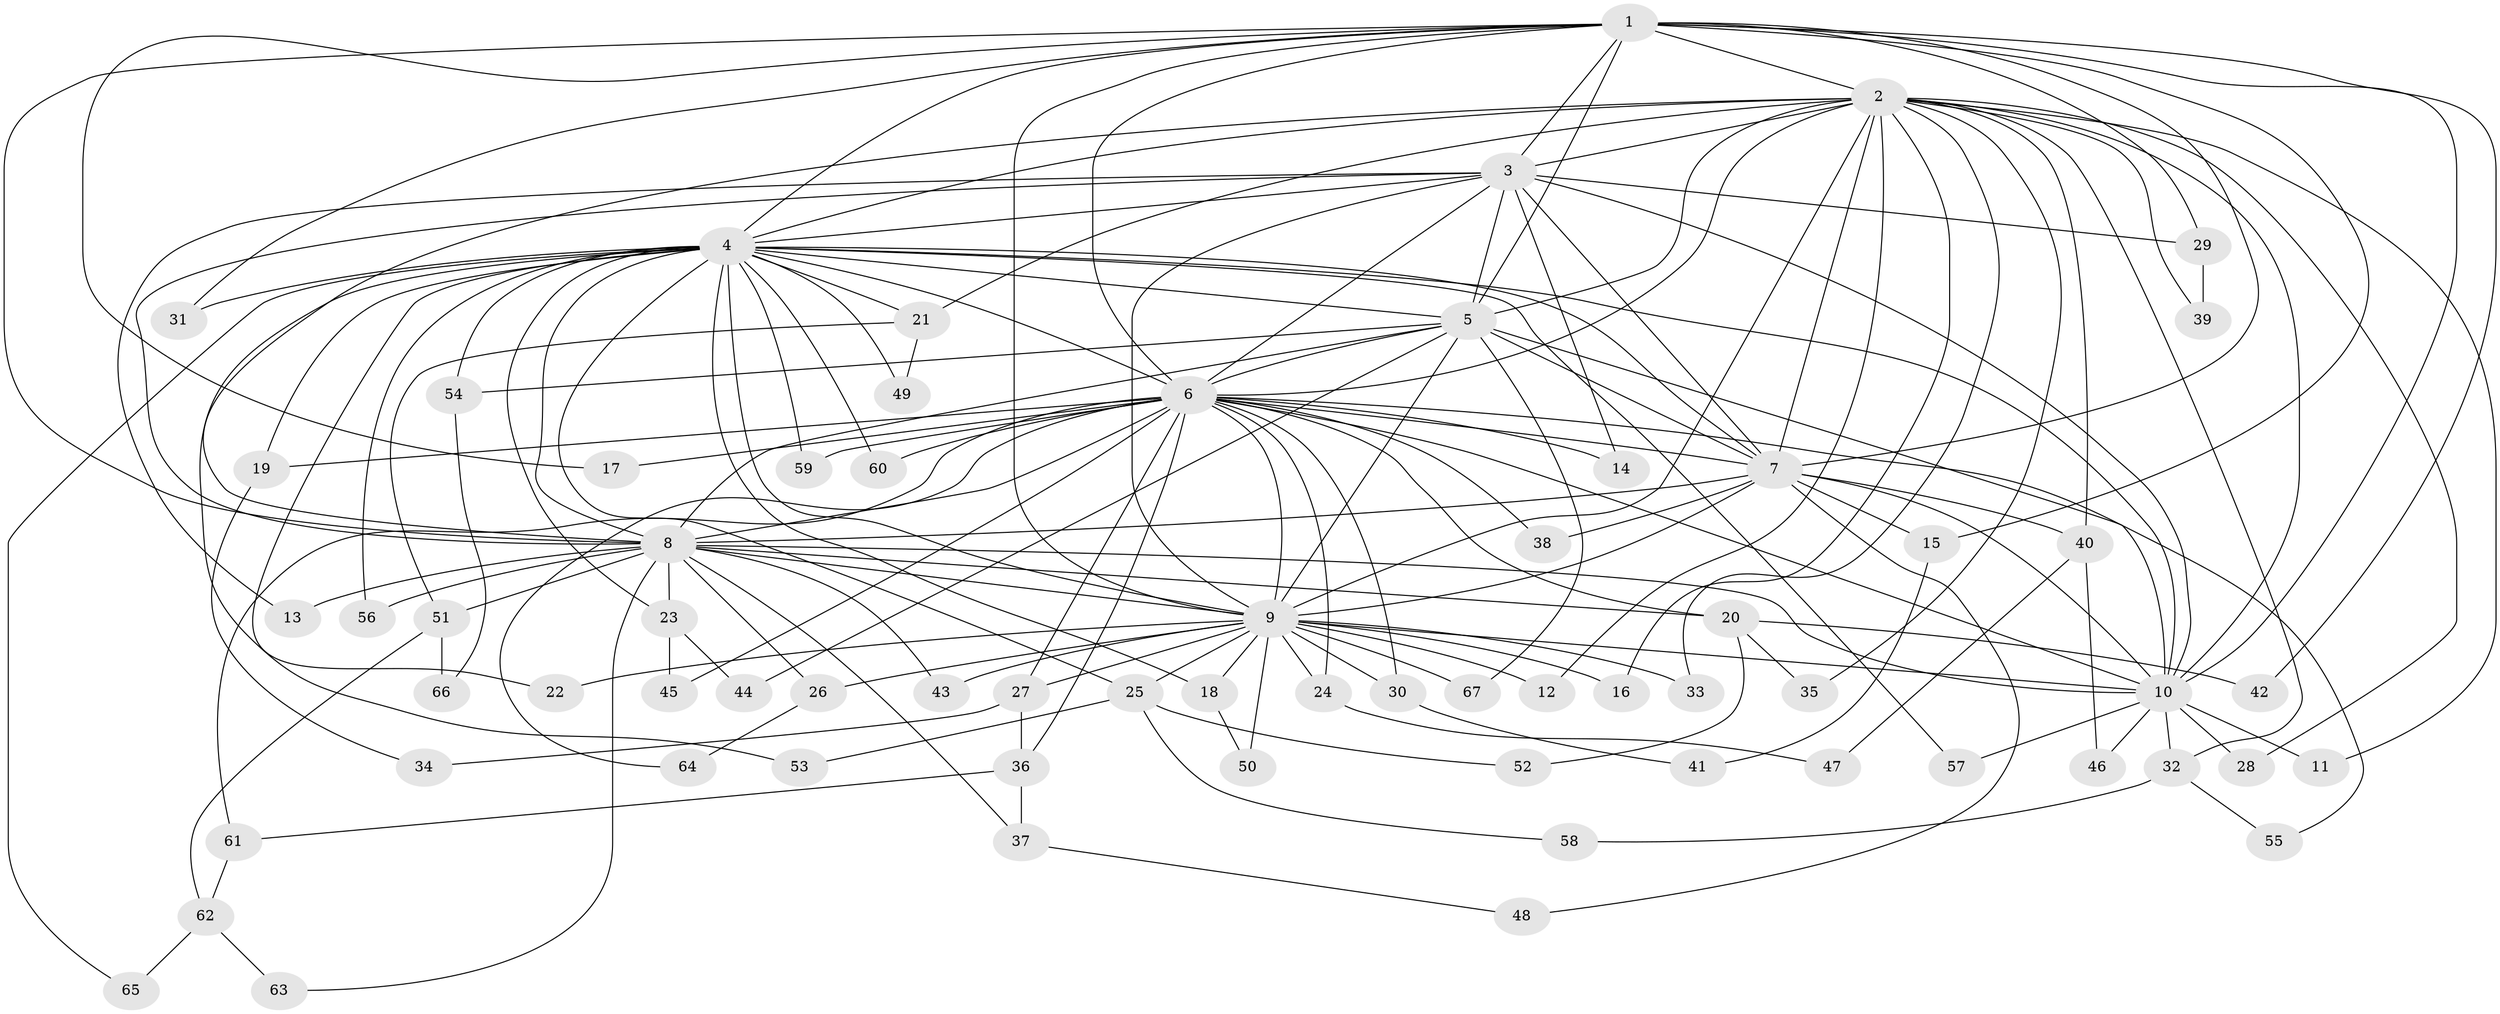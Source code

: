 // coarse degree distribution, {24: 0.02040816326530612, 15: 0.04081632653061224, 22: 0.02040816326530612, 8: 0.02040816326530612, 20: 0.02040816326530612, 10: 0.02040816326530612, 2: 0.46938775510204084, 1: 0.04081632653061224, 3: 0.1836734693877551, 5: 0.061224489795918366, 4: 0.10204081632653061}
// Generated by graph-tools (version 1.1) at 2025/41/03/06/25 10:41:39]
// undirected, 67 vertices, 159 edges
graph export_dot {
graph [start="1"]
  node [color=gray90,style=filled];
  1;
  2;
  3;
  4;
  5;
  6;
  7;
  8;
  9;
  10;
  11;
  12;
  13;
  14;
  15;
  16;
  17;
  18;
  19;
  20;
  21;
  22;
  23;
  24;
  25;
  26;
  27;
  28;
  29;
  30;
  31;
  32;
  33;
  34;
  35;
  36;
  37;
  38;
  39;
  40;
  41;
  42;
  43;
  44;
  45;
  46;
  47;
  48;
  49;
  50;
  51;
  52;
  53;
  54;
  55;
  56;
  57;
  58;
  59;
  60;
  61;
  62;
  63;
  64;
  65;
  66;
  67;
  1 -- 2;
  1 -- 3;
  1 -- 4;
  1 -- 5;
  1 -- 6;
  1 -- 7;
  1 -- 8;
  1 -- 9;
  1 -- 10;
  1 -- 15;
  1 -- 17;
  1 -- 29;
  1 -- 31;
  1 -- 42;
  2 -- 3;
  2 -- 4;
  2 -- 5;
  2 -- 6;
  2 -- 7;
  2 -- 8;
  2 -- 9;
  2 -- 10;
  2 -- 11;
  2 -- 12;
  2 -- 16;
  2 -- 21;
  2 -- 28;
  2 -- 32;
  2 -- 33;
  2 -- 35;
  2 -- 39;
  2 -- 40;
  3 -- 4;
  3 -- 5;
  3 -- 6;
  3 -- 7;
  3 -- 8;
  3 -- 9;
  3 -- 10;
  3 -- 13;
  3 -- 14;
  3 -- 29;
  4 -- 5;
  4 -- 6;
  4 -- 7;
  4 -- 8;
  4 -- 9;
  4 -- 10;
  4 -- 18;
  4 -- 19;
  4 -- 21;
  4 -- 22;
  4 -- 23;
  4 -- 25;
  4 -- 31;
  4 -- 49;
  4 -- 53;
  4 -- 54;
  4 -- 56;
  4 -- 57;
  4 -- 59;
  4 -- 60;
  4 -- 65;
  5 -- 6;
  5 -- 7;
  5 -- 8;
  5 -- 9;
  5 -- 10;
  5 -- 44;
  5 -- 54;
  5 -- 67;
  6 -- 7;
  6 -- 8;
  6 -- 9;
  6 -- 10;
  6 -- 14;
  6 -- 17;
  6 -- 19;
  6 -- 20;
  6 -- 24;
  6 -- 27;
  6 -- 30;
  6 -- 36;
  6 -- 38;
  6 -- 45;
  6 -- 55;
  6 -- 59;
  6 -- 60;
  6 -- 61;
  6 -- 64;
  7 -- 8;
  7 -- 9;
  7 -- 10;
  7 -- 15;
  7 -- 38;
  7 -- 40;
  7 -- 48;
  8 -- 9;
  8 -- 10;
  8 -- 13;
  8 -- 20;
  8 -- 23;
  8 -- 26;
  8 -- 37;
  8 -- 43;
  8 -- 51;
  8 -- 56;
  8 -- 63;
  9 -- 10;
  9 -- 12;
  9 -- 16;
  9 -- 18;
  9 -- 22;
  9 -- 24;
  9 -- 25;
  9 -- 26;
  9 -- 27;
  9 -- 30;
  9 -- 33;
  9 -- 43;
  9 -- 50;
  9 -- 67;
  10 -- 11;
  10 -- 28;
  10 -- 32;
  10 -- 46;
  10 -- 57;
  15 -- 41;
  18 -- 50;
  19 -- 34;
  20 -- 35;
  20 -- 42;
  20 -- 52;
  21 -- 49;
  21 -- 51;
  23 -- 44;
  23 -- 45;
  24 -- 47;
  25 -- 52;
  25 -- 53;
  25 -- 58;
  26 -- 64;
  27 -- 34;
  27 -- 36;
  29 -- 39;
  30 -- 41;
  32 -- 55;
  32 -- 58;
  36 -- 37;
  36 -- 61;
  37 -- 48;
  40 -- 46;
  40 -- 47;
  51 -- 62;
  51 -- 66;
  54 -- 66;
  61 -- 62;
  62 -- 63;
  62 -- 65;
}
